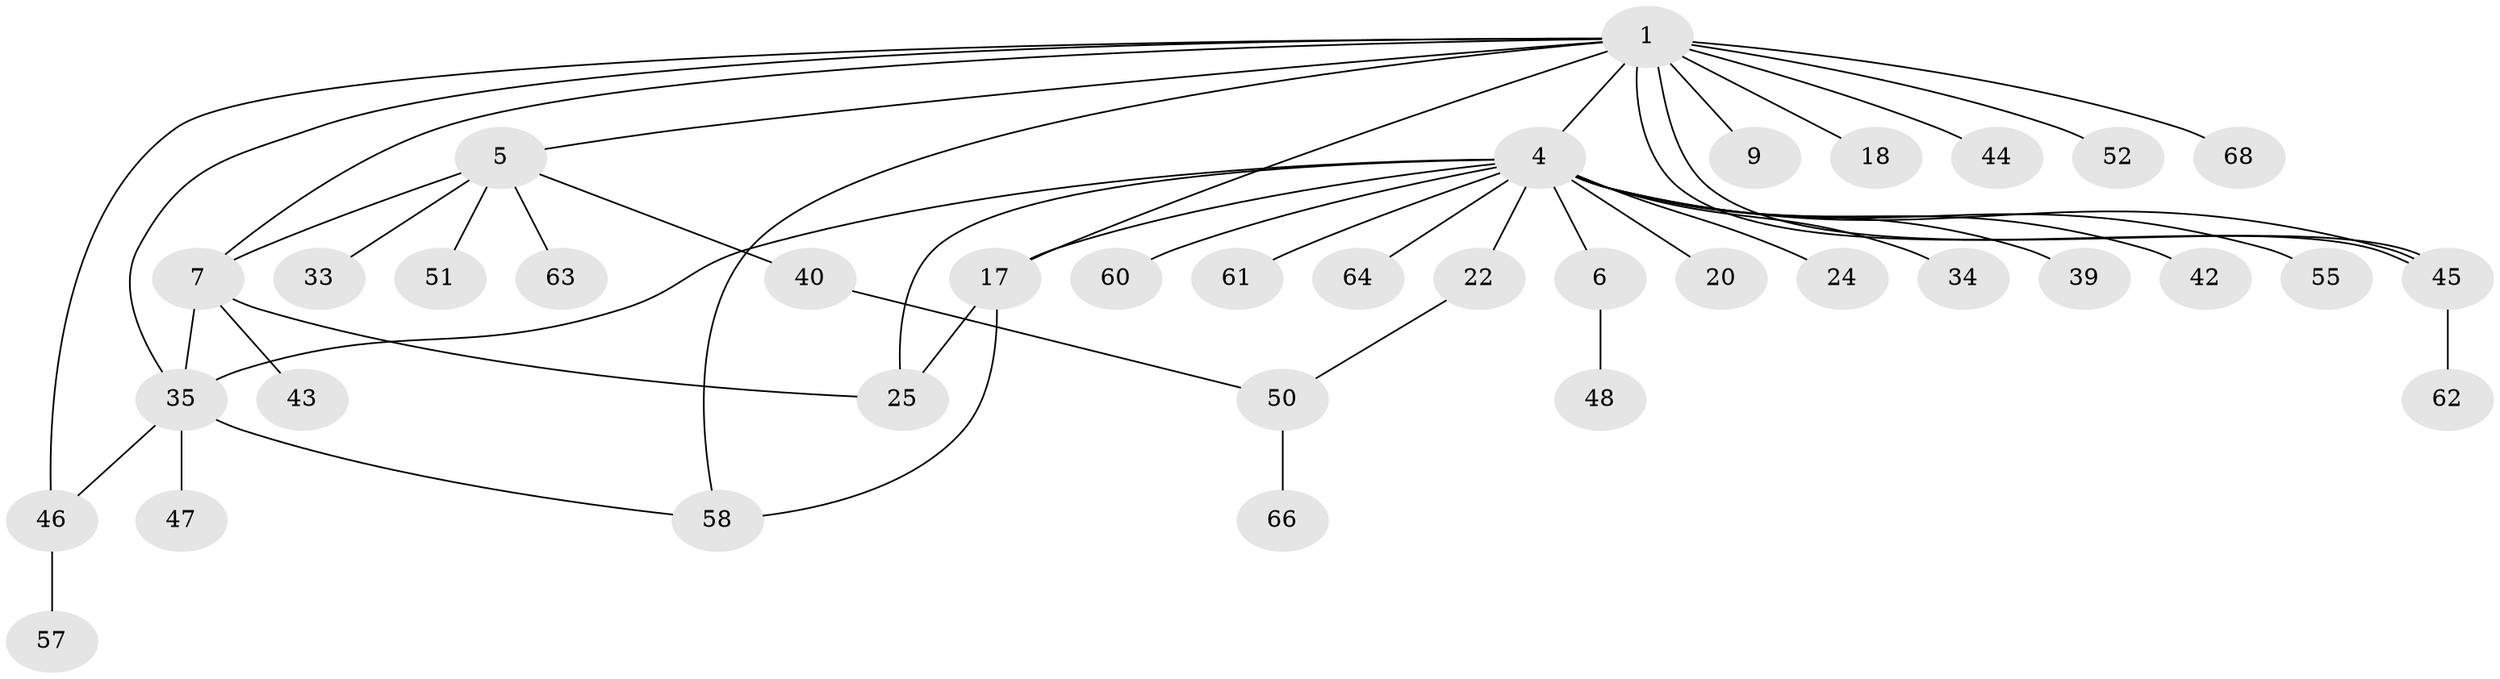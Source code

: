 // original degree distribution, {20: 0.013513513513513514, 1: 0.5675675675675675, 8: 0.04054054054054054, 3: 0.13513513513513514, 10: 0.013513513513513514, 2: 0.14864864864864866, 5: 0.05405405405405406, 6: 0.013513513513513514, 4: 0.013513513513513514}
// Generated by graph-tools (version 1.1) at 2025/14/03/09/25 04:14:31]
// undirected, 37 vertices, 48 edges
graph export_dot {
graph [start="1"]
  node [color=gray90,style=filled];
  1 [super="+3+2+10+14+71+72"];
  4 [super="+11+15+23+59+12"];
  5 [super="+8+13"];
  6 [super="+19"];
  7 [super="+37+69+32+16+41"];
  9 [super="+31+26+29+53"];
  17 [super="+21+36"];
  18;
  20;
  22;
  24 [super="+54"];
  25;
  33;
  34;
  35 [super="+73+70+38"];
  39;
  40;
  42;
  43;
  44;
  45 [super="+65"];
  46;
  47;
  48;
  50;
  51;
  52;
  55;
  57;
  58;
  60;
  61;
  62;
  63;
  64;
  66;
  68;
  1 -- 4;
  1 -- 5;
  1 -- 7;
  1 -- 9;
  1 -- 17;
  1 -- 18;
  1 -- 44;
  1 -- 45 [weight=2];
  1 -- 45;
  1 -- 46;
  1 -- 52;
  1 -- 58;
  1 -- 68;
  1 -- 35;
  4 -- 6 [weight=2];
  4 -- 34;
  4 -- 17;
  4 -- 22;
  4 -- 39;
  4 -- 24 [weight=2];
  4 -- 45;
  4 -- 20;
  4 -- 25;
  4 -- 42;
  4 -- 60;
  4 -- 64;
  4 -- 61;
  4 -- 35;
  4 -- 55;
  5 -- 51;
  5 -- 33;
  5 -- 7;
  5 -- 40;
  5 -- 63;
  6 -- 48;
  7 -- 25;
  7 -- 35;
  7 -- 43;
  17 -- 25;
  17 -- 58;
  22 -- 50;
  35 -- 46;
  35 -- 58;
  35 -- 47;
  40 -- 50;
  45 -- 62;
  46 -- 57;
  50 -- 66;
}
